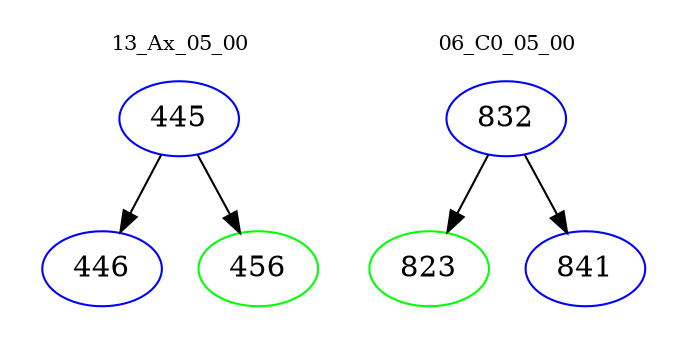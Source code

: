 digraph{
subgraph cluster_0 {
color = white
label = "13_Ax_05_00";
fontsize=10;
T0_445 [label="445", color="blue"]
T0_445 -> T0_446 [color="black"]
T0_446 [label="446", color="blue"]
T0_445 -> T0_456 [color="black"]
T0_456 [label="456", color="green"]
}
subgraph cluster_1 {
color = white
label = "06_C0_05_00";
fontsize=10;
T1_832 [label="832", color="blue"]
T1_832 -> T1_823 [color="black"]
T1_823 [label="823", color="green"]
T1_832 -> T1_841 [color="black"]
T1_841 [label="841", color="blue"]
}
}
